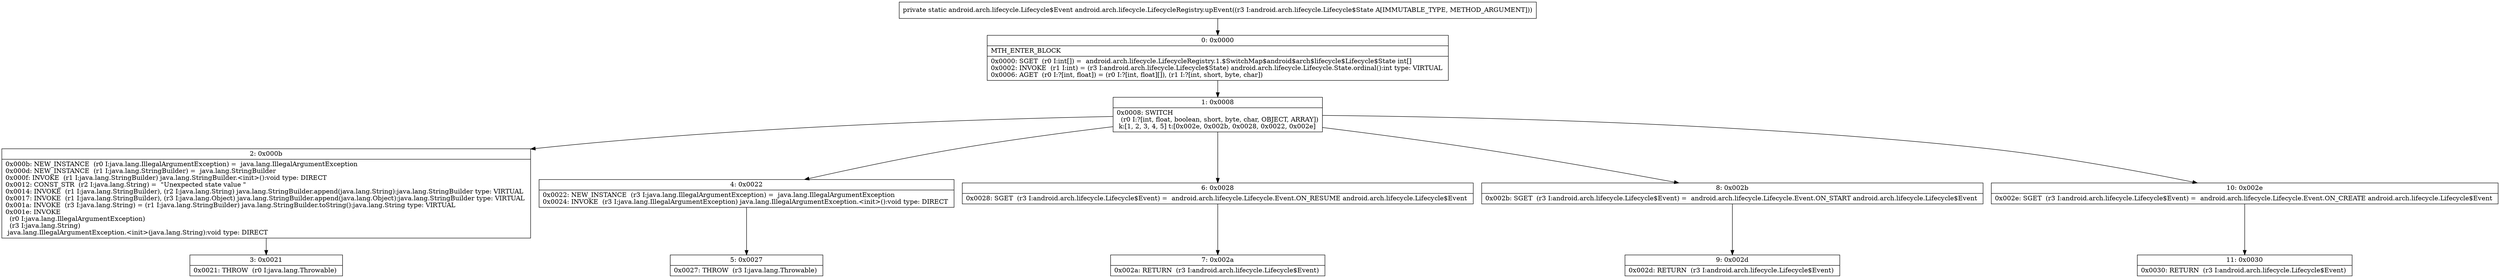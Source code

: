 digraph "CFG forandroid.arch.lifecycle.LifecycleRegistry.upEvent(Landroid\/arch\/lifecycle\/Lifecycle$State;)Landroid\/arch\/lifecycle\/Lifecycle$Event;" {
Node_0 [shape=record,label="{0\:\ 0x0000|MTH_ENTER_BLOCK\l|0x0000: SGET  (r0 I:int[]) =  android.arch.lifecycle.LifecycleRegistry.1.$SwitchMap$android$arch$lifecycle$Lifecycle$State int[] \l0x0002: INVOKE  (r1 I:int) = (r3 I:android.arch.lifecycle.Lifecycle$State) android.arch.lifecycle.Lifecycle.State.ordinal():int type: VIRTUAL \l0x0006: AGET  (r0 I:?[int, float]) = (r0 I:?[int, float][]), (r1 I:?[int, short, byte, char]) \l}"];
Node_1 [shape=record,label="{1\:\ 0x0008|0x0008: SWITCH  \l  (r0 I:?[int, float, boolean, short, byte, char, OBJECT, ARRAY])\l k:[1, 2, 3, 4, 5] t:[0x002e, 0x002b, 0x0028, 0x0022, 0x002e] \l}"];
Node_2 [shape=record,label="{2\:\ 0x000b|0x000b: NEW_INSTANCE  (r0 I:java.lang.IllegalArgumentException) =  java.lang.IllegalArgumentException \l0x000d: NEW_INSTANCE  (r1 I:java.lang.StringBuilder) =  java.lang.StringBuilder \l0x000f: INVOKE  (r1 I:java.lang.StringBuilder) java.lang.StringBuilder.\<init\>():void type: DIRECT \l0x0012: CONST_STR  (r2 I:java.lang.String) =  \"Unexpected state value \" \l0x0014: INVOKE  (r1 I:java.lang.StringBuilder), (r2 I:java.lang.String) java.lang.StringBuilder.append(java.lang.String):java.lang.StringBuilder type: VIRTUAL \l0x0017: INVOKE  (r1 I:java.lang.StringBuilder), (r3 I:java.lang.Object) java.lang.StringBuilder.append(java.lang.Object):java.lang.StringBuilder type: VIRTUAL \l0x001a: INVOKE  (r3 I:java.lang.String) = (r1 I:java.lang.StringBuilder) java.lang.StringBuilder.toString():java.lang.String type: VIRTUAL \l0x001e: INVOKE  \l  (r0 I:java.lang.IllegalArgumentException)\l  (r3 I:java.lang.String)\l java.lang.IllegalArgumentException.\<init\>(java.lang.String):void type: DIRECT \l}"];
Node_3 [shape=record,label="{3\:\ 0x0021|0x0021: THROW  (r0 I:java.lang.Throwable) \l}"];
Node_4 [shape=record,label="{4\:\ 0x0022|0x0022: NEW_INSTANCE  (r3 I:java.lang.IllegalArgumentException) =  java.lang.IllegalArgumentException \l0x0024: INVOKE  (r3 I:java.lang.IllegalArgumentException) java.lang.IllegalArgumentException.\<init\>():void type: DIRECT \l}"];
Node_5 [shape=record,label="{5\:\ 0x0027|0x0027: THROW  (r3 I:java.lang.Throwable) \l}"];
Node_6 [shape=record,label="{6\:\ 0x0028|0x0028: SGET  (r3 I:android.arch.lifecycle.Lifecycle$Event) =  android.arch.lifecycle.Lifecycle.Event.ON_RESUME android.arch.lifecycle.Lifecycle$Event \l}"];
Node_7 [shape=record,label="{7\:\ 0x002a|0x002a: RETURN  (r3 I:android.arch.lifecycle.Lifecycle$Event) \l}"];
Node_8 [shape=record,label="{8\:\ 0x002b|0x002b: SGET  (r3 I:android.arch.lifecycle.Lifecycle$Event) =  android.arch.lifecycle.Lifecycle.Event.ON_START android.arch.lifecycle.Lifecycle$Event \l}"];
Node_9 [shape=record,label="{9\:\ 0x002d|0x002d: RETURN  (r3 I:android.arch.lifecycle.Lifecycle$Event) \l}"];
Node_10 [shape=record,label="{10\:\ 0x002e|0x002e: SGET  (r3 I:android.arch.lifecycle.Lifecycle$Event) =  android.arch.lifecycle.Lifecycle.Event.ON_CREATE android.arch.lifecycle.Lifecycle$Event \l}"];
Node_11 [shape=record,label="{11\:\ 0x0030|0x0030: RETURN  (r3 I:android.arch.lifecycle.Lifecycle$Event) \l}"];
MethodNode[shape=record,label="{private static android.arch.lifecycle.Lifecycle$Event android.arch.lifecycle.LifecycleRegistry.upEvent((r3 I:android.arch.lifecycle.Lifecycle$State A[IMMUTABLE_TYPE, METHOD_ARGUMENT])) }"];
MethodNode -> Node_0;
Node_0 -> Node_1;
Node_1 -> Node_2;
Node_1 -> Node_4;
Node_1 -> Node_6;
Node_1 -> Node_8;
Node_1 -> Node_10;
Node_2 -> Node_3;
Node_4 -> Node_5;
Node_6 -> Node_7;
Node_8 -> Node_9;
Node_10 -> Node_11;
}

